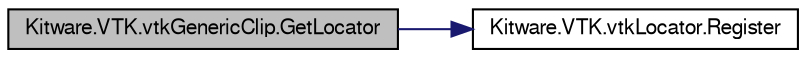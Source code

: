 digraph G
{
  bgcolor="transparent";
  edge [fontname="FreeSans",fontsize="10",labelfontname="FreeSans",labelfontsize="10"];
  node [fontname="FreeSans",fontsize="10",shape=record];
  rankdir="LR";
  Node1 [label="Kitware.VTK.vtkGenericClip.GetLocator",height=0.2,width=0.4,color="black", fillcolor="grey75", style="filled" fontcolor="black"];
  Node1 -> Node2 [color="midnightblue",fontsize="10",style="solid",fontname="FreeSans"];
  Node2 [label="Kitware.VTK.vtkLocator.Register",height=0.2,width=0.4,color="black",URL="$class_kitware_1_1_v_t_k_1_1vtk_locator.html#a1d41d3cf6ba54b28db929828a193b3ac",tooltip="Handle the PointSet &lt;-&gt; Locator loop."];
}
